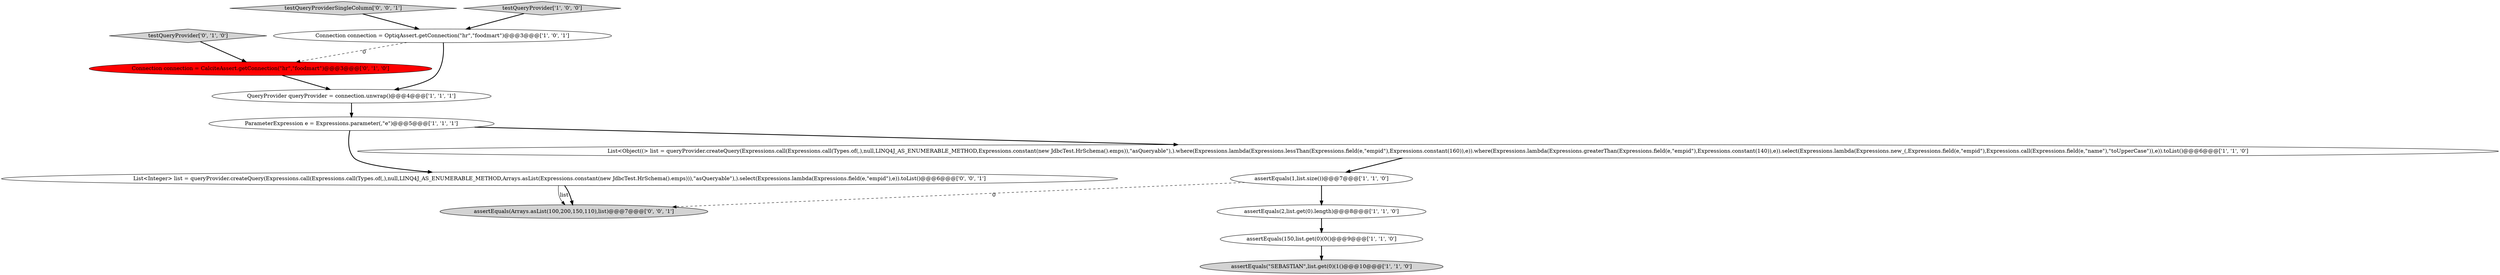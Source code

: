 digraph {
8 [style = filled, label = "assertEquals(2,list.get(0).length)@@@8@@@['1', '1', '0']", fillcolor = white, shape = ellipse image = "AAA0AAABBB1BBB"];
10 [style = filled, label = "testQueryProvider['0', '1', '0']", fillcolor = lightgray, shape = diamond image = "AAA0AAABBB2BBB"];
7 [style = filled, label = "assertEquals(1,list.size())@@@7@@@['1', '1', '0']", fillcolor = white, shape = ellipse image = "AAA0AAABBB1BBB"];
1 [style = filled, label = "assertEquals(150,list.get(0)(0()@@@9@@@['1', '1', '0']", fillcolor = white, shape = ellipse image = "AAA0AAABBB1BBB"];
12 [style = filled, label = "testQueryProviderSingleColumn['0', '0', '1']", fillcolor = lightgray, shape = diamond image = "AAA0AAABBB3BBB"];
13 [style = filled, label = "List<Integer> list = queryProvider.createQuery(Expressions.call(Expressions.call(Types.of(,),null,LINQ4J_AS_ENUMERABLE_METHOD,Arrays.asList(Expressions.constant(new JdbcTest.HrSchema().emps))),\"asQueryable\"),).select(Expressions.lambda(Expressions.field(e,\"empid\"),e)).toList()@@@6@@@['0', '0', '1']", fillcolor = white, shape = ellipse image = "AAA0AAABBB3BBB"];
11 [style = filled, label = "assertEquals(Arrays.asList(100,200,150,110),list)@@@7@@@['0', '0', '1']", fillcolor = lightgray, shape = ellipse image = "AAA0AAABBB3BBB"];
5 [style = filled, label = "QueryProvider queryProvider = connection.unwrap()@@@4@@@['1', '1', '1']", fillcolor = white, shape = ellipse image = "AAA0AAABBB1BBB"];
2 [style = filled, label = "testQueryProvider['1', '0', '0']", fillcolor = lightgray, shape = diamond image = "AAA0AAABBB1BBB"];
6 [style = filled, label = "List<Object((> list = queryProvider.createQuery(Expressions.call(Expressions.call(Types.of(,),null,LINQ4J_AS_ENUMERABLE_METHOD,Expressions.constant(new JdbcTest.HrSchema().emps)),\"asQueryable\"),).where(Expressions.lambda(Expressions.lessThan(Expressions.field(e,\"empid\"),Expressions.constant(160)),e)).where(Expressions.lambda(Expressions.greaterThan(Expressions.field(e,\"empid\"),Expressions.constant(140)),e)).select(Expressions.lambda(Expressions.new_(,Expressions.field(e,\"empid\"),Expressions.call(Expressions.field(e,\"name\"),\"toUpperCase\")),e)).toList()@@@6@@@['1', '1', '0']", fillcolor = white, shape = ellipse image = "AAA0AAABBB1BBB"];
0 [style = filled, label = "assertEquals(\"SEBASTIAN\",list.get(0)(1()@@@10@@@['1', '1', '0']", fillcolor = lightgray, shape = ellipse image = "AAA0AAABBB1BBB"];
9 [style = filled, label = "Connection connection = CalciteAssert.getConnection(\"hr\",\"foodmart\")@@@3@@@['0', '1', '0']", fillcolor = red, shape = ellipse image = "AAA1AAABBB2BBB"];
4 [style = filled, label = "ParameterExpression e = Expressions.parameter(,\"e\")@@@5@@@['1', '1', '1']", fillcolor = white, shape = ellipse image = "AAA0AAABBB1BBB"];
3 [style = filled, label = "Connection connection = OptiqAssert.getConnection(\"hr\",\"foodmart\")@@@3@@@['1', '0', '1']", fillcolor = white, shape = ellipse image = "AAA0AAABBB1BBB"];
9->5 [style = bold, label=""];
7->11 [style = dashed, label="0"];
8->1 [style = bold, label=""];
13->11 [style = solid, label="list"];
3->5 [style = bold, label=""];
10->9 [style = bold, label=""];
12->3 [style = bold, label=""];
1->0 [style = bold, label=""];
6->7 [style = bold, label=""];
3->9 [style = dashed, label="0"];
7->8 [style = bold, label=""];
4->6 [style = bold, label=""];
13->11 [style = bold, label=""];
5->4 [style = bold, label=""];
2->3 [style = bold, label=""];
4->13 [style = bold, label=""];
}
